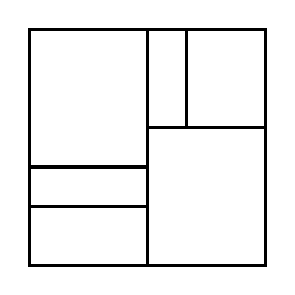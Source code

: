 \begin{tikzpicture}[very thick, scale=.5]
    \draw (0,5/2) rectangle (3,6);
    \draw (0,3/2) rectangle (3,5/2);
    \draw (0,0) rectangle (3,3/2);
    \draw (3,7/2) rectangle (4,6);
    \draw (4,7/2) rectangle (6,6);
    \draw (3,0) rectangle (6,7/2);
\end{tikzpicture}

